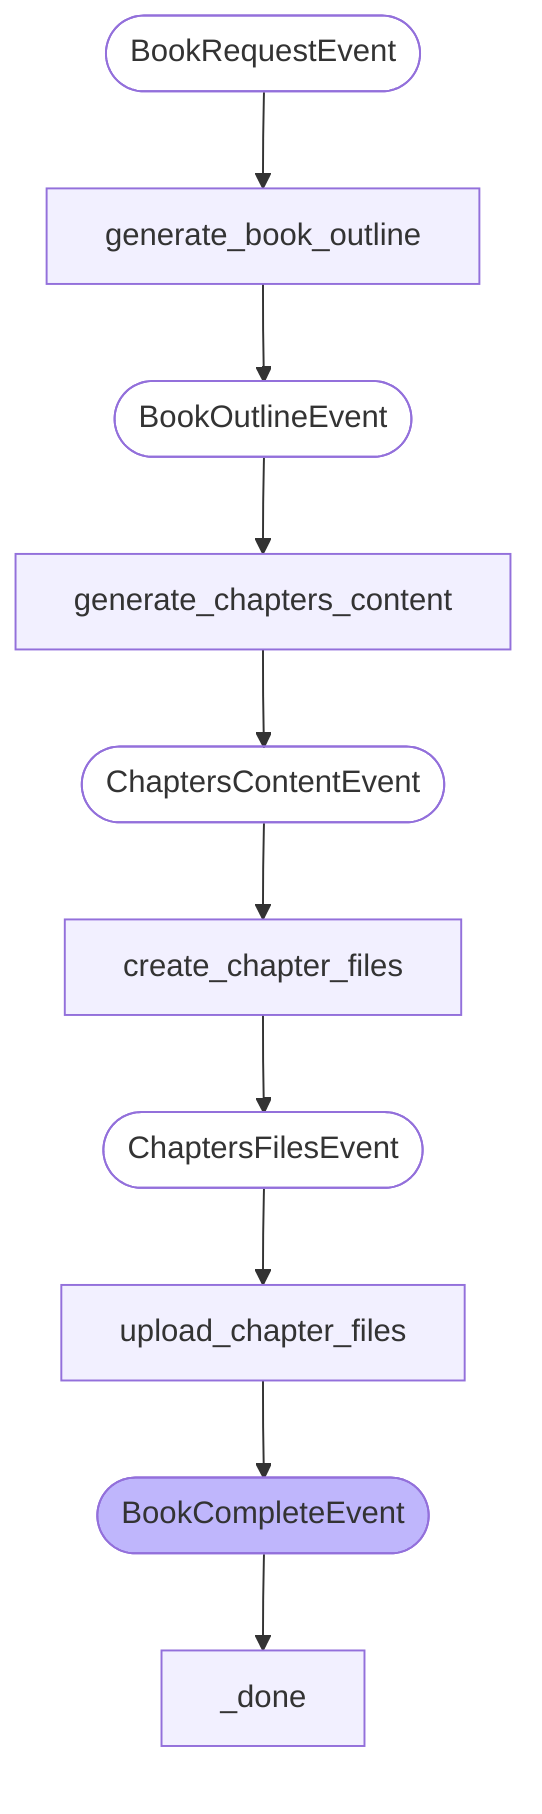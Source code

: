 flowchart TD
    step__done["_done"]:::stepStyle
    step_create_chapter_files["create_chapter_files"]:::stepStyle
    step_generate_book_outline["generate_book_outline"]:::stepStyle
    step_generate_chapters_content["generate_chapters_content"]:::stepStyle
    step_upload_chapter_files["upload_chapter_files"]:::stepStyle
    event_ChaptersContentEvent([<p>ChaptersContentEvent</p>]):::defaultEventStyle
    event_ChaptersFilesEvent([<p>ChaptersFilesEvent</p>]):::defaultEventStyle
    event_BookRequestEvent([<p>BookRequestEvent</p>]):::defaultEventStyle
    event_BookOutlineEvent([<p>BookOutlineEvent</p>]):::defaultEventStyle
    event_BookCompleteEvent([<p>BookCompleteEvent</p>]):::stopEventStyle
    event_BookCompleteEvent --> step__done
    step_create_chapter_files --> event_ChaptersFilesEvent
    event_ChaptersContentEvent --> step_create_chapter_files
    step_generate_book_outline --> event_BookOutlineEvent
    event_BookRequestEvent --> step_generate_book_outline
    step_generate_chapters_content --> event_ChaptersContentEvent
    event_BookOutlineEvent --> step_generate_chapters_content
    step_upload_chapter_files --> event_BookCompleteEvent
    event_ChaptersFilesEvent --> step_upload_chapter_files
    classDef stepStyle fill:#f2f0ff,line-height:1.2
    classDef externalStyle fill:#f2f0ff,line-height:1.2
    classDef defaultEventStyle fill-opacity:0
    classDef stopEventStyle fill:#bfb6fc
    classDef inputRequiredStyle fill:#f2f0ff,line-height:1.2